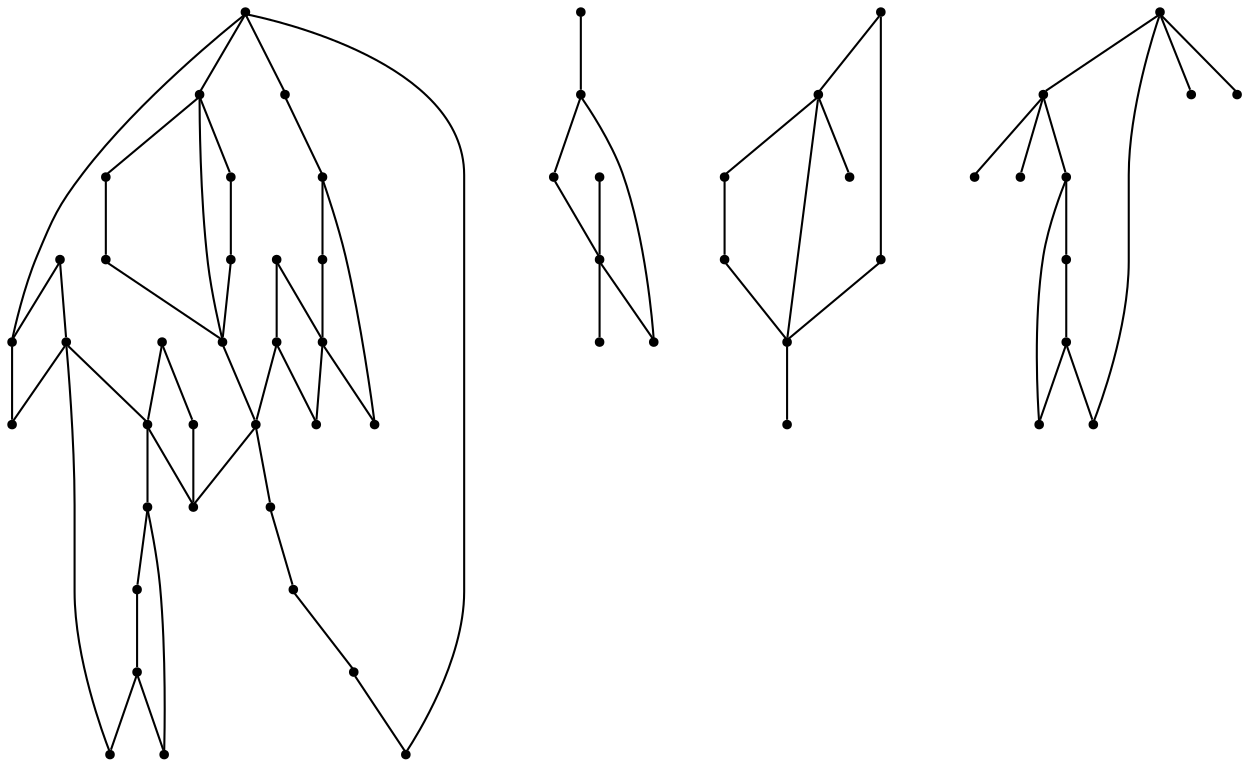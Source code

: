 graph {
  node [shape=point,comment="{\"directed\":false,\"doi\":\"10.1007/978-3-031-22203-0_12\",\"figure\":\"2\"}"]

  v0 [pos="802.1694312781806,270.7091406239382"]
  v1 [pos="698.5446012061586,270.7091406239382"]
  v2 [pos="1510.265553324115,305.2505180806178"]
  v3 [pos="1510.2634867005395,339.79024225869944"]
  v4 [pos="1458.4522162560472,339.79024225869944"]
  v5 [pos="1510.26348670054,408.8713438934606"]
  v6 [pos="1458.4522162560472,408.8713438934606"]
  v7 [pos="1458.4510398703198,443.41350029871035"]
  v8 [pos="1423.910192907325,408.87441199701243"]
  v9 [pos="1285.7464553190478,339.79024225869944"]
  v10 [pos="1285.746455319048,408.8713438934606"]
  v11 [pos="1233.9341038714545,408.8713438934606"]
  v12 [pos="1233.9341038714545,339.79024225869944"]
  v13 [pos="1233.9340720772457,305.2505180806178"]
  v14 [pos="1233.9340720772457,443.41350029871035"]
  v15 [pos="1182.122674455918,339.79024225869944"]
  v16 [pos="1182.122674455918,408.8713438934606"]
  v17 [pos="1078.4998792132624,201.6282933397306"]
  v18 [pos="802.1694312781807,201.62829333973048"]
  v19 [pos="1078.4998792132624,547.0373624212858"]
  v20 [pos="1009.4170565928582,270.7091406239382"]
  v21 [pos="1009.4170565928582,339.7902422586994"]
  v22 [pos="957.6035764508508,339.7902422586994"]
  v23 [pos="1009.4170565928582,408.8713438934606"]
  v24 [pos="957.6035764508508,408.8713438934606"]
  v25 [pos="905.7942613502026,408.8713438934606"]
  v26 [pos="957.6035764508508,477.95651513707816"]
  v27 [pos="905.7942613502025,477.95651513707816"]
  v28 [pos="802.1694312781807,477.95651513707816"]
  v29 [pos="853.9818463141916,339.79024225869944"]
  v30 [pos="853.9818463141916,408.8713438934606"]
  v31 [pos="802.1694312781807,408.8713438934606"]
  v32 [pos="802.1694312781807,339.7902422586994"]
  v33 [pos="750.3570162421697,339.79024225869944"]
  v34 [pos="698.5446012061586,477.95651513707816"]
  v35 [pos="802.1694312781807,547.0373624212858"]
  v36 [pos="750.3570162421697,408.8713438934606"]
  v37 [pos="646.7363830057158,270.7091406239382"]
  v38 [pos="698.5446012061586,339.79024225869944"]
  v39 [pos="646.7363830057158,339.79024225869944"]
  v40 [pos="698.5446012061586,529.7639076306766"]
  v41 [pos="646.7363830057158,477.95651513707816"]
  v42 [pos="577.6544983144728,339.79024225869944"]
  v43 [pos="612.1933740365191,477.95651513707816"]
  v44 [pos="646.7363830057158,529.7639076306766"]
  v45 [pos="612.1933740365191,426.14047472466007"]
  v46 [pos="577.6544983144728,477.95651513707816"]
  v47 [pos="577.6544983144728,426.14047472466007"]
  v48 [pos="404.9478550881778,339.7902422586994"]
  v49 [pos="404.9478550881778,477.95651513707816"]
  v50 [pos="335.86183714978444,339.79024225869944"]
  v51 [pos="439.48646850800105,339.78944741321965"]
  v52 [pos="404.94784713962554,305.2505180806178"]
  v53 [pos="370.4048461189811,477.95651513707816"]
  v54 [pos="404.94784713962554,512.4948244902059"]
  v55 [pos="439.48646850800105,477.9554659410449"]
  v56 [pos="370.4048461189811,426.14047472466007"]
  v57 [pos="335.8618371497844,477.95651513707816"]
  v58 [pos="335.86183714978444,426.14047472466007"]

  v0 -- v1 [id="-1",pos="802.1694312781806,270.7091406239382 733.0876578666687,270.7091406239382 698.5487821446224,270.7091406239382 698.5446012061586,270.7091406239382"]
  v2 -- v3 [id="-2",pos="1510.265553324115,305.2505180806178 1510.2634867005395,339.79024225869944 1510.2634867005395,339.79024225869944 1510.2634867005395,339.79024225869944"]
  v3 -- v4 [id="-4",pos="1510.2634867005395,339.79024225869944 1458.4522162560472,339.79024225869944 1458.4522162560472,339.79024225869944 1458.4522162560472,339.79024225869944"]
  v5 -- v3 [id="-5",pos="1510.26348670054,408.8713438934606 1510.2634867005395,339.79024225869944 1510.2634867005395,339.79024225869944 1510.2634867005395,339.79024225869944"]
  v4 -- v6 [id="-6",pos="1458.4522162560472,339.79024225869944 1458.4522162560472,408.8713438934606 1458.4522162560472,408.8713438934606 1458.4522162560472,408.8713438934606"]
  v6 -- v5 [id="-7",pos="1458.4522162560472,408.8713438934606 1510.26348670054,408.8713438934606 1510.26348670054,408.8713438934606 1510.26348670054,408.8713438934606"]
  v57 -- v58 [id="-8",pos="335.8618371497844,477.95651513707816 335.86183714978444,426.14047472466007 335.86183714978444,426.14047472466007 335.86183714978444,426.14047472466007"]
  v58 -- v56 [id="-9",pos="335.86183714978444,426.14047472466007 370.4048461189811,426.14047472466007 370.4048461189811,426.14047472466007 370.4048461189811,426.14047472466007"]
  v58 -- v50 [id="-10",pos="335.86183714978444,426.14047472466007 335.86183714978444,339.79024225869944 335.86183714978444,339.79024225869944 335.86183714978444,339.79024225869944"]
  v6 -- v7 [id="-12",pos="1458.4522162560472,408.8713438934606 1458.4510398703198,443.41350029871035 1458.4510398703198,443.41350029871035 1458.4510398703198,443.41350029871035"]
  v8 -- v6 [id="-13",pos="1423.910192907325,408.87441199701243 1458.4522162560472,408.8713438934606 1458.4522162560472,408.8713438934606 1458.4522162560472,408.8713438934606"]
  v9 -- v10 [id="-15",pos="1285.7464553190478,339.79024225869944 1285.746455319048,408.8713438934606 1285.746455319048,408.8713438934606 1285.746455319048,408.8713438934606"]
  v10 -- v11 [id="-16",pos="1285.746455319048,408.8713438934606 1233.9341038714545,408.8713438934606 1233.9341038714545,408.8713438934606 1233.9341038714545,408.8713438934606"]
  v12 -- v11 [id="-17",pos="1233.9341038714545,339.79024225869944 1233.9341038714545,408.8713438934606 1233.9341038714545,408.8713438934606 1233.9341038714545,408.8713438934606"]
  v12 -- v9 [id="-18",pos="1233.9341038714545,339.79024225869944 1285.7464553190478,339.79024225869944 1285.7464553190478,339.79024225869944 1285.7464553190478,339.79024225869944"]
  v12 -- v13 [id="-20",pos="1233.9341038714545,339.79024225869944 1233.9340720772457,305.2505180806178 1233.9340720772457,305.2505180806178 1233.9340720772457,305.2505180806178"]
  v53 -- v57 [id="-23",pos="370.4048461189811,477.95651513707816 335.8618371497844,477.95651513707816 335.8618371497844,477.95651513707816 335.8618371497844,477.95651513707816"]
  v56 -- v53 [id="-24",pos="370.4048461189811,426.14047472466007 370.4048461189811,477.95651513707816 370.4048461189811,477.95651513707816 370.4048461189811,477.95651513707816"]
  v11 -- v14 [id="-25",pos="1233.9341038714545,408.8713438934606 1233.9340720772457,443.41350029871035 1233.9340720772457,443.41350029871035 1233.9340720772457,443.41350029871035"]
  v15 -- v12 [id="-26",pos="1182.122674455918,339.79024225869944 1233.9341038714545,339.79024225869944 1233.9341038714545,339.79024225869944 1233.9341038714545,339.79024225869944"]
  v15 -- v16 [id="-27",pos="1182.122674455918,339.79024225869944 1182.122674455918,408.8713438934606 1182.122674455918,408.8713438934606 1182.122674455918,408.8713438934606"]
  v16 -- v11 [id="-28",pos="1182.122674455918,408.8713438934606 1233.9341038714545,408.8713438934606 1233.9341038714545,408.8713438934606 1233.9341038714545,408.8713438934606"]
  v17 -- v18 [id="-29",pos="1078.4998792132624,201.6282933397306 802.1694312781807,201.62829333973048 802.1694312781807,201.62829333973048 802.1694312781807,201.62829333973048"]
  v19 -- v17 [id="-30",pos="1078.4998792132624,547.0373624212858 1078.4998792132624,201.6282933397306 1078.4998792132624,201.6282933397306 1078.4998792132624,201.6282933397306"]
  v20 -- v21 [id="-31",pos="1009.4170565928582,270.7091406239382 1009.4170565928582,339.7902422586994 1009.4170565928582,339.7902422586994 1009.4170565928582,339.7902422586994"]
  v21 -- v22 [id="-32",pos="1009.4170565928582,339.7902422586994 957.6035764508508,339.7902422586994 957.6035764508508,339.7902422586994 957.6035764508508,339.7902422586994"]
  v23 -- v21 [id="-33",pos="1009.4170565928582,408.8713438934606 1009.4170565928582,339.7902422586994 1009.4170565928582,339.7902422586994 1009.4170565928582,339.7902422586994"]
  v22 -- v24 [id="-34",pos="957.6035764508508,339.7902422586994 957.6035764508508,408.8713438934606 957.6035764508508,408.8713438934606 957.6035764508508,408.8713438934606"]
  v24 -- v25 [id="-35",pos="957.6035764508508,408.8713438934606 905.7942613502026,408.8713438934606 905.7942613502026,408.8713438934606 905.7942613502026,408.8713438934606"]
  v24 -- v23 [id="-36",pos="957.6035764508508,408.8713438934606 1009.4170565928582,408.8713438934606 1009.4170565928582,408.8713438934606 1009.4170565928582,408.8713438934606"]
  v26 -- v24 [id="-37",pos="957.6035764508508,477.95651513707816 957.6035764508508,408.8713438934606 957.6035764508508,408.8713438934606 957.6035764508508,408.8713438934606"]
  v26 -- v27 [id="-38",pos="957.6035764508508,477.95651513707816 905.7942613502025,477.95651513707816 905.7942613502025,477.95651513707816 905.7942613502025,477.95651513707816"]
  v27 -- v25 [id="-39",pos="905.7942613502025,477.95651513707816 905.7942613502026,408.8713438934606 905.7942613502026,408.8713438934606 905.7942613502026,408.8713438934606"]
  v49 -- v55 [id="-40",pos="404.9478550881778,477.95651513707816 439.48646850800105,477.9554659410449 439.48646850800105,477.9554659410449 439.48646850800105,477.9554659410449"]
  v49 -- v54 [id="-42",pos="404.9478550881778,477.95651513707816 404.94784713962554,512.4948244902059 404.94784713962554,512.4948244902059 404.94784713962554,512.4948244902059"]
  v49 -- v53 [id="-44",pos="404.9478550881778,477.95651513707816 370.4048461189811,477.95651513707816 370.4048461189811,477.95651513707816 370.4048461189811,477.95651513707816"]
  v48 -- v52 [id="-45",pos="404.9478550881778,339.7902422586994 404.94784713962554,305.2505180806178 404.94784713962554,305.2505180806178 404.94784713962554,305.2505180806178"]
  v48 -- v51 [id="-47",pos="404.9478550881778,339.7902422586994 439.48646850800105,339.78944741321965 439.48646850800105,339.78944741321965 439.48646850800105,339.78944741321965"]
  v48 -- v50 [id="-49",pos="404.9478550881778,339.7902422586994 335.86183714978444,339.79024225869944 335.86183714978444,339.79024225869944 335.86183714978444,339.79024225869944"]
  v48 -- v49 [id="-50",pos="404.9478550881778,339.7902422586994 404.9478550881778,477.95651513707816 404.9478550881778,477.95651513707816 404.9478550881778,477.95651513707816"]
  v27 -- v28 [id="-51",pos="905.7942613502025,477.95651513707816 802.1694312781807,477.95651513707816 802.1694312781807,477.95651513707816 802.1694312781807,477.95651513707816"]
  v29 -- v30 [id="-52",pos="853.9818463141916,339.79024225869944 853.9818463141916,408.8713438934606 853.9818463141916,408.8713438934606 853.9818463141916,408.8713438934606"]
  v30 -- v31 [id="-53",pos="853.9818463141916,408.8713438934606 802.1694312781807,408.8713438934606 802.1694312781807,408.8713438934606 802.1694312781807,408.8713438934606"]
  v18 -- v0 [id="-54",pos="802.1694312781807,201.62829333973048 802.1694312781806,270.7091406239382 802.1694312781806,270.7091406239382 802.1694312781806,270.7091406239382"]
  v0 -- v20 [id="-55",pos="802.1694312781806,270.7091406239382 1009.4170565928582,270.7091406239382 1009.4170565928582,270.7091406239382 1009.4170565928582,270.7091406239382"]
  v0 -- v32 [id="-56",pos="802.1694312781806,270.7091406239382 802.1694312781807,339.7902422586994 802.1694312781807,339.7902422586994 802.1694312781807,339.7902422586994"]
  v32 -- v33 [id="-57",pos="802.1694312781807,339.7902422586994 750.3570162421697,339.79024225869944 750.3570162421697,339.79024225869944 750.3570162421697,339.79024225869944"]
  v32 -- v29 [id="-58",pos="802.1694312781807,339.7902422586994 853.9818463141916,339.79024225869944 853.9818463141916,339.79024225869944 853.9818463141916,339.79024225869944"]
  v31 -- v32 [id="-59",pos="802.1694312781807,408.8713438934606 802.1694312781807,339.7902422586994 802.1694312781807,339.7902422586994 802.1694312781807,339.7902422586994"]
  v31 -- v28 [id="-60",pos="802.1694312781807,408.8713438934606 802.1694312781807,477.95651513707816 802.1694312781807,477.95651513707816 802.1694312781807,477.95651513707816"]
  v28 -- v34 [id="-61",pos="802.1694312781807,477.95651513707816 698.5446012061586,477.95651513707816 698.5446012061586,477.95651513707816 698.5446012061586,477.95651513707816"]
  v28 -- v35 [id="-62",pos="802.1694312781807,477.95651513707816 802.1694312781807,547.0373624212858 802.1694312781807,547.0373624212858 802.1694312781807,547.0373624212858"]
  v35 -- v19 [id="-63",pos="802.1694312781807,547.0373624212858 1078.4998792132624,547.0373624212858 1078.4998792132624,547.0373624212858 1078.4998792132624,547.0373624212858"]
  v46 -- v47 [id="-64",pos="577.6544983144728,477.95651513707816 577.6544983144728,426.14047472466007 577.6544983144728,426.14047472466007 577.6544983144728,426.14047472466007"]
  v47 -- v45 [id="-65",pos="577.6544983144728,426.14047472466007 612.1933740365191,426.14047472466007 612.1933740365191,426.14047472466007 612.1933740365191,426.14047472466007"]
  v47 -- v42 [id="-66",pos="577.6544983144728,426.14047472466007 577.6544983144728,339.79024225869944 577.6544983144728,339.79024225869944 577.6544983144728,339.79024225869944"]
  v33 -- v36 [id="-67",pos="750.3570162421697,339.79024225869944 750.3570162421697,408.8713438934606 750.3570162421697,408.8713438934606 750.3570162421697,408.8713438934606"]
  v36 -- v31 [id="-68",pos="750.3570162421697,408.8713438934606 802.1694312781807,408.8713438934606 802.1694312781807,408.8713438934606 802.1694312781807,408.8713438934606"]
  v1 -- v37 [id="-69",pos="698.5446012061586,270.7091406239382 646.7363830057158,270.7091406239382 646.7363830057158,270.7091406239382 646.7363830057158,270.7091406239382"]
  v38 -- v39 [id="-70",pos="698.5446012061586,339.79024225869944 646.7363830057158,339.79024225869944 646.7363830057158,339.79024225869944 646.7363830057158,339.79024225869944"]
  v38 -- v1 [id="-71",pos="698.5446012061586,339.79024225869944 698.5446012061586,270.7091406239382 698.5446012061586,270.7091406239382 698.5446012061586,270.7091406239382"]
  v40 -- v34 [id="-72",pos="698.5446012061586,529.7639076306766 698.5446012061586,477.95651513707816 698.5446012061586,477.95651513707816 698.5446012061586,477.95651513707816"]
  v39 -- v37 [id="-73",pos="646.7363830057158,339.79024225869944 646.7363830057158,270.7091406239382 646.7363830057158,270.7091406239382 646.7363830057158,270.7091406239382"]
  v39 -- v41 [id="-74",pos="646.7363830057158,339.79024225869944 646.7363830057158,477.95651513707816 646.7363830057158,477.95651513707816 646.7363830057158,477.95651513707816"]
  v39 -- v42 [id="-75",pos="646.7363830057158,339.79024225869944 577.6544983144728,339.79024225869944 577.6544983144728,339.79024225869944 577.6544983144728,339.79024225869944"]
  v41 -- v34 [id="-76",pos="646.7363830057158,477.95651513707816 698.5446012061586,477.95651513707816 698.5446012061586,477.95651513707816 698.5446012061586,477.95651513707816"]
  v43 -- v46 [id="-77",pos="612.1933740365191,477.95651513707816 577.6544983144728,477.95651513707816 577.6544983144728,477.95651513707816 577.6544983144728,477.95651513707816"]
  v45 -- v43 [id="-78",pos="612.1933740365191,426.14047472466007 612.1933740365191,477.95651513707816 612.1933740365191,477.95651513707816 612.1933740365191,477.95651513707816"]
  v41 -- v43 [id="-79",pos="646.7363830057158,477.95651513707816 612.1933740365191,477.95651513707816 612.1933740365191,477.95651513707816 612.1933740365191,477.95651513707816"]
  v44 -- v40 [id="-80",pos="646.7363830057158,529.7639076306766 698.5446012061586,529.7639076306766 698.5446012061586,529.7639076306766 698.5446012061586,529.7639076306766"]
  v44 -- v41 [id="-81",pos="646.7363830057158,529.7639076306766 646.7363830057158,477.95651513707816 646.7363830057158,477.95651513707816 646.7363830057158,477.95651513707816"]
}